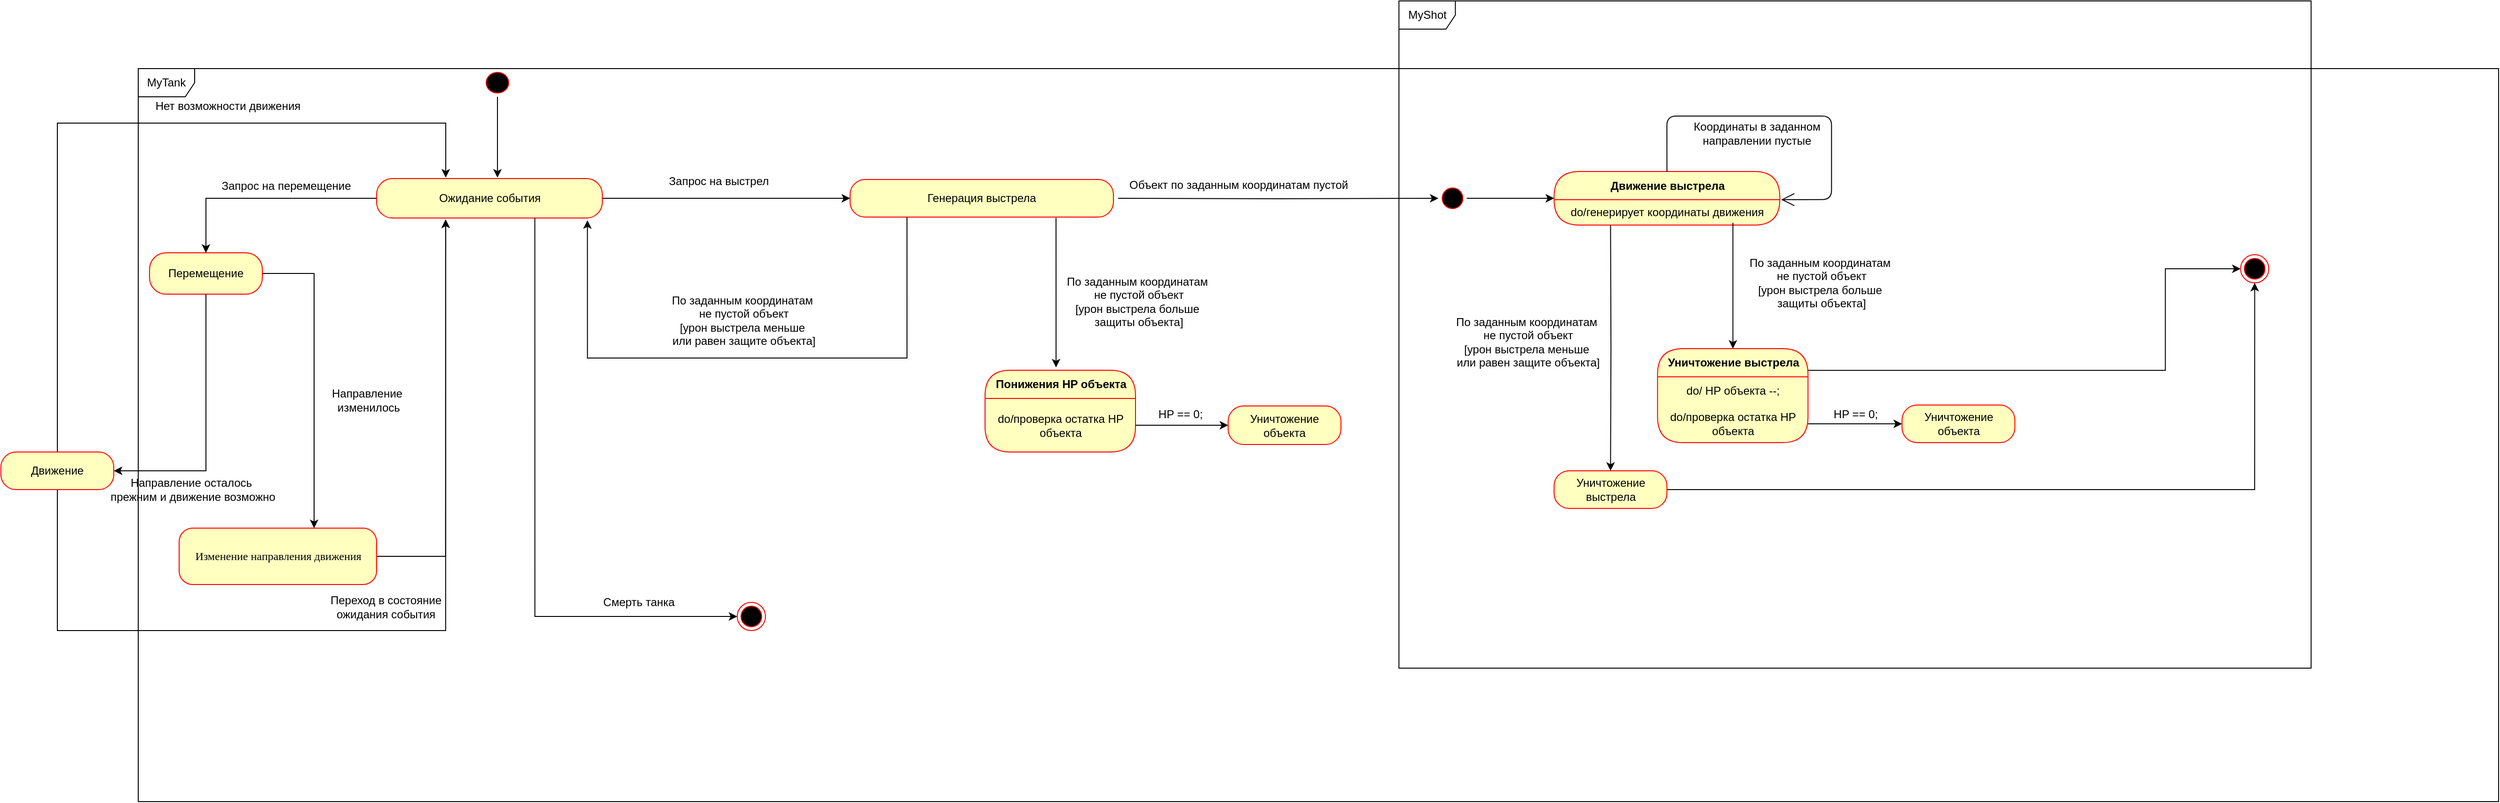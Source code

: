 <mxfile version="12.6.5" type="device"><diagram name="Page-1" id="58cdce13-f638-feb5-8d6f-7d28b1aa9fa0"><mxGraphModel dx="1264" dy="-1108" grid="1" gridSize="10" guides="1" tooltips="1" connect="1" arrows="1" fold="1" page="1" pageScale="1" pageWidth="1100" pageHeight="850" background="#ffffff" math="0" shadow="0"><root><mxCell id="0"/><mxCell id="1" parent="0"/><mxCell id="hEiZsknJWSHUWj6NtfvM-56" style="edgeStyle=orthogonalEdgeStyle;rounded=0;orthogonalLoop=1;jettySize=auto;html=1;" parent="1" edge="1"><mxGeometry relative="1" as="geometry"><mxPoint x="90" y="578" as="targetPoint"/></mxGeometry></mxCell><mxCell id="hEiZsknJWSHUWj6NtfvM-96" value="MyShot" style="shape=umlFrame;whiteSpace=wrap;html=1;" parent="1" vertex="1"><mxGeometry x="1510.64" y="1760" width="970" height="710" as="geometry"/></mxCell><mxCell id="hEiZsknJWSHUWj6NtfvM-179" style="edgeStyle=orthogonalEdgeStyle;rounded=0;orthogonalLoop=1;jettySize=auto;html=1;entryX=0;entryY=0.5;entryDx=0;entryDy=0;" parent="1" source="hEiZsknJWSHUWj6NtfvM-180" target="hEiZsknJWSHUWj6NtfvM-182" edge="1"><mxGeometry relative="1" as="geometry"/></mxCell><mxCell id="hEiZsknJWSHUWj6NtfvM-180" value="" style="ellipse;html=1;shape=startState;fillColor=#000000;strokeColor=#ff0000;rounded=1;shadow=0;comic=0;labelBackgroundColor=none;fontFamily=Verdana;fontSize=12;fontColor=#000000;align=center;direction=south;" parent="1" vertex="1"><mxGeometry x="1552.64" y="1955" width="30" height="30" as="geometry"/></mxCell><mxCell id="hEiZsknJWSHUWj6NtfvM-181" style="edgeStyle=orthogonalEdgeStyle;rounded=0;orthogonalLoop=1;jettySize=auto;html=1;entryX=0.5;entryY=0;entryDx=0;entryDy=0;" parent="1" target="hEiZsknJWSHUWj6NtfvM-198" edge="1"><mxGeometry relative="1" as="geometry"><mxPoint x="1735.64" y="2206" as="targetPoint"/><mxPoint x="1735.64" y="1996" as="sourcePoint"/></mxGeometry></mxCell><mxCell id="hEiZsknJWSHUWj6NtfvM-182" value="Движение выстрела" style="swimlane;html=1;fontStyle=1;align=center;verticalAlign=middle;childLayout=stackLayout;horizontal=1;startSize=30;horizontalStack=0;resizeParent=0;resizeLast=1;container=0;fontColor=#000000;collapsible=0;rounded=1;arcSize=30;strokeColor=#ff0000;fillColor=#ffffc0;swimlaneFillColor=#ffffc0;" parent="1" vertex="1"><mxGeometry x="1675.64" y="1941.5" width="240" height="57" as="geometry"/></mxCell><mxCell id="hEiZsknJWSHUWj6NtfvM-183" value="do/генерирует координаты движения" style="text;html=1;strokeColor=none;fillColor=none;align=center;verticalAlign=middle;spacingLeft=4;spacingRight=4;whiteSpace=wrap;overflow=hidden;rotatable=0;fontColor=#000000;" parent="hEiZsknJWSHUWj6NtfvM-182" vertex="1"><mxGeometry y="30" width="240" height="27" as="geometry"/></mxCell><mxCell id="hEiZsknJWSHUWj6NtfvM-184" value="" style="endArrow=open;endFill=1;endSize=12;html=1;exitX=0.5;exitY=0;exitDx=0;exitDy=0;edgeStyle=orthogonalEdgeStyle;entryX=1.006;entryY=-0.002;entryDx=0;entryDy=0;entryPerimeter=0;" parent="hEiZsknJWSHUWj6NtfvM-182" source="hEiZsknJWSHUWj6NtfvM-182" target="hEiZsknJWSHUWj6NtfvM-183" edge="1"><mxGeometry width="160" relative="1" as="geometry"><mxPoint x="180" y="-63" as="sourcePoint"/><mxPoint x="350" as="targetPoint"/><Array as="points"><mxPoint x="120" y="-59"/><mxPoint x="295" y="-59"/><mxPoint x="295" y="30"/></Array></mxGeometry></mxCell><mxCell id="hEiZsknJWSHUWj6NtfvM-185" value="Координаты в заданном&lt;br&gt;направлении пустые" style="text;html=1;align=center;verticalAlign=middle;resizable=0;points=[];autosize=1;" parent="1" vertex="1"><mxGeometry x="1815.64" y="1886" width="150" height="30" as="geometry"/></mxCell><mxCell id="hEiZsknJWSHUWj6NtfvM-186" style="edgeStyle=orthogonalEdgeStyle;rounded=0;orthogonalLoop=1;jettySize=auto;html=1;" parent="1" edge="1"><mxGeometry relative="1" as="geometry"><mxPoint x="1865.78" y="2130" as="targetPoint"/><mxPoint x="1865.78" y="1996" as="sourcePoint"/></mxGeometry></mxCell><mxCell id="hEiZsknJWSHUWj6NtfvM-187" value="По заданным координатам&lt;br&gt;&amp;nbsp;не пустой объект&lt;br&gt;[урон выстрела больше&lt;br&gt;&amp;nbsp;защиты объекта]" style="text;html=1;align=center;verticalAlign=middle;resizable=0;points=[];autosize=1;rotation=0;" parent="1" vertex="1"><mxGeometry x="1872.78" y="2030" width="170" height="60" as="geometry"/></mxCell><mxCell id="hEiZsknJWSHUWj6NtfvM-188" value="Уничтожение объекта" style="rounded=1;whiteSpace=wrap;html=1;arcSize=40;fontColor=#000000;fillColor=#ffffc0;strokeColor=#ff0000;" parent="1" vertex="1"><mxGeometry x="2045.64" y="2190" width="120" height="40" as="geometry"/></mxCell><mxCell id="hEiZsknJWSHUWj6NtfvM-189" value="По заданным координатам&lt;br&gt;&amp;nbsp;не пустой объект&lt;br&gt;[урон выстрела меньше&lt;br&gt;&amp;nbsp;или равен защите объекта]" style="text;html=1;align=center;verticalAlign=middle;resizable=0;points=[];autosize=1;rotation=0;" parent="1" vertex="1"><mxGeometry x="1560.64" y="2093" width="170" height="60" as="geometry"/></mxCell><mxCell id="hEiZsknJWSHUWj6NtfvM-190" value="Уничтожение выстрела" style="swimlane;html=1;fontStyle=1;align=center;verticalAlign=middle;childLayout=stackLayout;horizontal=1;startSize=30;horizontalStack=0;resizeParent=0;resizeLast=1;container=0;fontColor=#000000;collapsible=0;rounded=1;arcSize=30;strokeColor=#ff0000;fillColor=#ffffc0;swimlaneFillColor=#ffffc0;" parent="1" vertex="1"><mxGeometry x="1785.64" y="2130" width="160" height="100" as="geometry"/></mxCell><mxCell id="hEiZsknJWSHUWj6NtfvM-191" value="do/ HP объекта --;" style="text;html=1;strokeColor=none;fillColor=none;align=center;verticalAlign=middle;spacingLeft=4;spacingRight=4;whiteSpace=wrap;overflow=hidden;rotatable=0;fontColor=#000000;" parent="hEiZsknJWSHUWj6NtfvM-190" vertex="1"><mxGeometry y="30" width="160" height="30" as="geometry"/></mxCell><mxCell id="hEiZsknJWSHUWj6NtfvM-192" value="do/проверка остатка HP объекта" style="text;html=1;strokeColor=none;fillColor=none;align=center;verticalAlign=middle;spacingLeft=4;spacingRight=4;whiteSpace=wrap;overflow=hidden;rotatable=0;fontColor=#000000;" parent="hEiZsknJWSHUWj6NtfvM-190" vertex="1"><mxGeometry y="60" width="160" height="40" as="geometry"/></mxCell><mxCell id="hEiZsknJWSHUWj6NtfvM-193" style="edgeStyle=orthogonalEdgeStyle;rounded=0;orthogonalLoop=1;jettySize=auto;html=1;" parent="1" source="hEiZsknJWSHUWj6NtfvM-192" edge="1"><mxGeometry relative="1" as="geometry"><mxPoint x="2045.64" y="2210" as="targetPoint"/></mxGeometry></mxCell><mxCell id="hEiZsknJWSHUWj6NtfvM-194" value="HP == 0;" style="text;html=1;align=center;verticalAlign=middle;resizable=0;points=[];autosize=1;" parent="1" vertex="1"><mxGeometry x="1965.64" y="2190" width="60" height="20" as="geometry"/></mxCell><mxCell id="hEiZsknJWSHUWj6NtfvM-195" style="edgeStyle=orthogonalEdgeStyle;rounded=0;orthogonalLoop=1;jettySize=auto;html=1;entryX=0;entryY=0.5;entryDx=0;entryDy=0;exitX=1.002;exitY=0.231;exitDx=0;exitDy=0;exitPerimeter=0;" parent="1" source="hEiZsknJWSHUWj6NtfvM-190" target="hEiZsknJWSHUWj6NtfvM-196" edge="1"><mxGeometry relative="1" as="geometry"><mxPoint x="2355.64" y="2090" as="targetPoint"/><mxPoint x="1943.64" y="2148" as="sourcePoint"/><Array as="points"><mxPoint x="2325.64" y="2153"/><mxPoint x="2325.64" y="2045"/></Array></mxGeometry></mxCell><mxCell id="hEiZsknJWSHUWj6NtfvM-196" value="" style="ellipse;html=1;shape=endState;fillColor=#000000;strokeColor=#ff0000;" parent="1" vertex="1"><mxGeometry x="2405.64" y="2030" width="30" height="30" as="geometry"/></mxCell><mxCell id="hEiZsknJWSHUWj6NtfvM-197" style="edgeStyle=orthogonalEdgeStyle;rounded=0;orthogonalLoop=1;jettySize=auto;html=1;entryX=0.5;entryY=1;entryDx=0;entryDy=0;" parent="1" source="hEiZsknJWSHUWj6NtfvM-198" target="hEiZsknJWSHUWj6NtfvM-196" edge="1"><mxGeometry relative="1" as="geometry"/></mxCell><mxCell id="hEiZsknJWSHUWj6NtfvM-198" value="Уничтожение выстрела" style="rounded=1;whiteSpace=wrap;html=1;arcSize=40;fontColor=#000000;fillColor=#ffffc0;strokeColor=#ff0000;" parent="1" vertex="1"><mxGeometry x="1675.64" y="2260" width="120" height="40" as="geometry"/></mxCell><mxCell id="hEiZsknJWSHUWj6NtfvM-199" style="edgeStyle=orthogonalEdgeStyle;rounded=0;orthogonalLoop=1;jettySize=auto;html=1;" parent="1" target="hEiZsknJWSHUWj6NtfvM-180" edge="1"><mxGeometry relative="1" as="geometry"><mxPoint x="1212" y="1970" as="sourcePoint"/></mxGeometry></mxCell><mxCell id="hEiZsknJWSHUWj6NtfvM-200" style="edgeStyle=orthogonalEdgeStyle;rounded=0;orthogonalLoop=1;jettySize=auto;html=1;exitX=0.782;exitY=1.023;exitDx=0;exitDy=0;exitPerimeter=0;" parent="1" source="hEiZsknJWSHUWj6NtfvM-242" edge="1"><mxGeometry relative="1" as="geometry"><mxPoint x="1146" y="2150" as="targetPoint"/><mxPoint x="1146" y="2025" as="sourcePoint"/></mxGeometry></mxCell><mxCell id="hEiZsknJWSHUWj6NtfvM-201" value="По заданным координатам&lt;br&gt;&amp;nbsp;не пустой объект&lt;br&gt;[урон выстрела больше&lt;br&gt;&amp;nbsp;защиты объекта]" style="text;html=1;align=center;verticalAlign=middle;resizable=0;points=[];autosize=1;rotation=0;" parent="1" vertex="1"><mxGeometry x="1147.0" y="2050" width="170" height="60" as="geometry"/></mxCell><mxCell id="hEiZsknJWSHUWj6NtfvM-202" value="Уничтожение объекта" style="rounded=1;whiteSpace=wrap;html=1;arcSize=40;fontColor=#000000;fillColor=#ffffc0;strokeColor=#ff0000;" parent="1" vertex="1"><mxGeometry x="1329.0" y="2191" width="120" height="41" as="geometry"/></mxCell><mxCell id="hEiZsknJWSHUWj6NtfvM-203" value="Понижения HP объекта" style="swimlane;html=1;fontStyle=1;align=center;verticalAlign=middle;childLayout=stackLayout;horizontal=1;startSize=30;horizontalStack=0;resizeParent=0;resizeLast=1;container=0;fontColor=#000000;collapsible=0;rounded=1;arcSize=30;strokeColor=#ff0000;fillColor=#ffffc0;swimlaneFillColor=#ffffc0;" parent="1" vertex="1"><mxGeometry x="1070.5" y="2153" width="160" height="87" as="geometry"/></mxCell><mxCell id="hEiZsknJWSHUWj6NtfvM-205" value="do/проверка остатка HP объекта" style="text;html=1;strokeColor=none;fillColor=none;align=center;verticalAlign=middle;spacingLeft=4;spacingRight=4;whiteSpace=wrap;overflow=hidden;rotatable=0;fontColor=#000000;" parent="hEiZsknJWSHUWj6NtfvM-203" vertex="1"><mxGeometry y="30" width="160" height="57" as="geometry"/></mxCell><mxCell id="hEiZsknJWSHUWj6NtfvM-206" style="edgeStyle=orthogonalEdgeStyle;rounded=0;orthogonalLoop=1;jettySize=auto;html=1;entryX=0;entryY=0.5;entryDx=0;entryDy=0;" parent="1" source="hEiZsknJWSHUWj6NtfvM-205" target="hEiZsknJWSHUWj6NtfvM-202" edge="1"><mxGeometry relative="1" as="geometry"/></mxCell><mxCell id="hEiZsknJWSHUWj6NtfvM-207" value="HP == 0;" style="text;html=1;align=center;verticalAlign=middle;resizable=0;points=[];autosize=1;" parent="1" vertex="1"><mxGeometry x="1248" y="2190" width="60" height="20" as="geometry"/></mxCell><mxCell id="hEiZsknJWSHUWj6NtfvM-208" style="edgeStyle=orthogonalEdgeStyle;rounded=0;orthogonalLoop=1;jettySize=auto;html=1;exitX=0.216;exitY=0.989;exitDx=0;exitDy=0;exitPerimeter=0;entryX=0.934;entryY=1.057;entryDx=0;entryDy=0;entryPerimeter=0;" parent="1" source="hEiZsknJWSHUWj6NtfvM-242" target="hEiZsknJWSHUWj6NtfvM-245" edge="1"><mxGeometry relative="1" as="geometry"><mxPoint x="647" y="2015" as="targetPoint"/><mxPoint x="987" y="2025" as="sourcePoint"/><Array as="points"><mxPoint x="988" y="2140"/><mxPoint x="648" y="2140"/></Array></mxGeometry></mxCell><mxCell id="hEiZsknJWSHUWj6NtfvM-209" value="По заданным координатам&lt;br&gt;&amp;nbsp;не пустой объект&lt;br&gt;[урон выстрела меньше&lt;br&gt;&amp;nbsp;или равен защите объекта]" style="text;html=1;align=center;verticalAlign=middle;resizable=0;points=[];autosize=1;rotation=0;" parent="1" vertex="1"><mxGeometry x="727" y="2070" width="170" height="60" as="geometry"/></mxCell><mxCell id="hEiZsknJWSHUWj6NtfvM-216" style="edgeStyle=orthogonalEdgeStyle;rounded=0;orthogonalLoop=1;jettySize=auto;html=1;entryX=0.5;entryY=0;entryDx=0;entryDy=0;" parent="1" source="hEiZsknJWSHUWj6NtfvM-215" edge="1"><mxGeometry relative="1" as="geometry"><mxPoint x="552" y="1948" as="targetPoint"/></mxGeometry></mxCell><mxCell id="hEiZsknJWSHUWj6NtfvM-215" value="" style="ellipse;html=1;shape=startState;fillColor=#000000;strokeColor=#ff0000;rounded=1;shadow=0;comic=0;labelBackgroundColor=none;fontFamily=Verdana;fontSize=12;fontColor=#000000;align=center;direction=south;" parent="1" vertex="1"><mxGeometry x="536" y="1832" width="32" height="30" as="geometry"/></mxCell><mxCell id="hEiZsknJWSHUWj6NtfvM-227" value="Запрос на перемещение" style="text;html=1;align=center;verticalAlign=middle;resizable=0;points=[];autosize=1;" parent="1" vertex="1"><mxGeometry x="252" y="1946.5" width="150" height="20" as="geometry"/></mxCell><mxCell id="hEiZsknJWSHUWj6NtfvM-230" value="Запрос на выстрел" style="text;html=1;align=center;verticalAlign=middle;resizable=0;points=[];autosize=1;" parent="1" vertex="1"><mxGeometry x="727" y="1941.5" width="120" height="20" as="geometry"/></mxCell><mxCell id="hEiZsknJWSHUWj6NtfvM-234" value="Смерть танка" style="text;html=1;align=center;verticalAlign=middle;resizable=0;points=[];autosize=1;" parent="1" vertex="1"><mxGeometry x="657" y="2390" width="90" height="20" as="geometry"/></mxCell><mxCell id="hEiZsknJWSHUWj6NtfvM-235" value="" style="ellipse;html=1;shape=endState;fillColor=#000000;strokeColor=#ff0000;" parent="1" vertex="1"><mxGeometry x="807" y="2400" width="30" height="30" as="geometry"/></mxCell><mxCell id="hEiZsknJWSHUWj6NtfvM-255" style="edgeStyle=orthogonalEdgeStyle;rounded=0;orthogonalLoop=1;jettySize=auto;html=1;" parent="1" source="hEiZsknJWSHUWj6NtfvM-239" edge="1"><mxGeometry relative="1" as="geometry"><mxPoint x="357" y="2321" as="targetPoint"/><Array as="points"><mxPoint x="357" y="2050"/><mxPoint x="357" y="2310"/><mxPoint x="357" y="2310"/></Array></mxGeometry></mxCell><mxCell id="hEiZsknJWSHUWj6NtfvM-261" style="edgeStyle=orthogonalEdgeStyle;rounded=0;orthogonalLoop=1;jettySize=auto;html=1;entryX=1;entryY=0.5;entryDx=0;entryDy=0;" parent="1" source="hEiZsknJWSHUWj6NtfvM-239" target="hEiZsknJWSHUWj6NtfvM-259" edge="1"><mxGeometry relative="1" as="geometry"><Array as="points"><mxPoint x="242" y="2260"/></Array></mxGeometry></mxCell><mxCell id="hEiZsknJWSHUWj6NtfvM-239" value="Перемещение" style="rounded=1;whiteSpace=wrap;html=1;arcSize=40;fontColor=#000000;fillColor=#ffffc0;strokeColor=#ff0000;" parent="1" vertex="1"><mxGeometry x="182" y="2028" width="120" height="44" as="geometry"/></mxCell><mxCell id="hEiZsknJWSHUWj6NtfvM-242" value="Генерация выстрела" style="rounded=1;whiteSpace=wrap;html=1;arcSize=40;fontColor=#000000;fillColor=#ffffc0;strokeColor=#ff0000;" parent="1" vertex="1"><mxGeometry x="927" y="1950" width="280" height="40" as="geometry"/></mxCell><mxCell id="hEiZsknJWSHUWj6NtfvM-244" value="Объект по заданным координатам пустой" style="text;html=1;" parent="1" vertex="1"><mxGeometry x="1222" y="1941.5" width="245" height="30" as="geometry"/></mxCell><mxCell id="hEiZsknJWSHUWj6NtfvM-250" style="edgeStyle=orthogonalEdgeStyle;rounded=0;orthogonalLoop=1;jettySize=auto;html=1;entryX=0;entryY=0.5;entryDx=0;entryDy=0;" parent="1" source="hEiZsknJWSHUWj6NtfvM-245" target="hEiZsknJWSHUWj6NtfvM-242" edge="1"><mxGeometry relative="1" as="geometry"/></mxCell><mxCell id="hEiZsknJWSHUWj6NtfvM-251" style="edgeStyle=orthogonalEdgeStyle;rounded=0;orthogonalLoop=1;jettySize=auto;html=1;entryX=0;entryY=0.5;entryDx=0;entryDy=0;" parent="1" target="hEiZsknJWSHUWj6NtfvM-235" edge="1"><mxGeometry relative="1" as="geometry"><mxPoint x="591.75" y="1990" as="sourcePoint"/><Array as="points"><mxPoint x="592" y="2415"/></Array></mxGeometry></mxCell><mxCell id="hEiZsknJWSHUWj6NtfvM-252" style="edgeStyle=orthogonalEdgeStyle;rounded=0;orthogonalLoop=1;jettySize=auto;html=1;entryX=0.5;entryY=0;entryDx=0;entryDy=0;" parent="1" source="hEiZsknJWSHUWj6NtfvM-245" target="hEiZsknJWSHUWj6NtfvM-239" edge="1"><mxGeometry relative="1" as="geometry"/></mxCell><mxCell id="hEiZsknJWSHUWj6NtfvM-245" value="Ожидание события" style="rounded=1;whiteSpace=wrap;html=1;arcSize=40;fontColor=#000000;fillColor=#ffffc0;strokeColor=#ff0000;" parent="1" vertex="1"><mxGeometry x="423.5" y="1949" width="240" height="42" as="geometry"/></mxCell><mxCell id="hEiZsknJWSHUWj6NtfvM-257" style="edgeStyle=orthogonalEdgeStyle;rounded=0;orthogonalLoop=1;jettySize=auto;html=1;entryX=0.306;entryY=1.037;entryDx=0;entryDy=0;entryPerimeter=0;" parent="1" source="hEiZsknJWSHUWj6NtfvM-253" target="hEiZsknJWSHUWj6NtfvM-245" edge="1"><mxGeometry relative="1" as="geometry"><mxPoint x="497" y="2000" as="targetPoint"/><Array as="points"><mxPoint x="497" y="2351"/></Array></mxGeometry></mxCell><mxCell id="hEiZsknJWSHUWj6NtfvM-253" value="Изменение направления движения" style="rounded=1;whiteSpace=wrap;html=1;arcSize=24;fillColor=#ffffc0;strokeColor=#ff0000;shadow=0;comic=0;labelBackgroundColor=none;fontFamily=Verdana;fontSize=12;fontColor=#000000;align=center;" parent="1" vertex="1"><mxGeometry x="213.5" y="2321" width="210" height="60" as="geometry"/></mxCell><mxCell id="hEiZsknJWSHUWj6NtfvM-256" value="Направление&lt;br&gt;&amp;nbsp;изменилось" style="text;html=1;align=center;verticalAlign=middle;resizable=0;points=[];autosize=1;" parent="1" vertex="1"><mxGeometry x="368" y="2170" width="90" height="30" as="geometry"/></mxCell><mxCell id="hEiZsknJWSHUWj6NtfvM-258" value="Переход в состояние &lt;br&gt;ожидания события" style="text;html=1;align=center;verticalAlign=middle;resizable=0;points=[];autosize=1;rotation=0;" parent="1" vertex="1"><mxGeometry x="368" y="2390" width="130" height="30" as="geometry"/></mxCell><mxCell id="hEiZsknJWSHUWj6NtfvM-266" style="edgeStyle=orthogonalEdgeStyle;rounded=0;orthogonalLoop=1;jettySize=auto;html=1;entryX=0.306;entryY=1.038;entryDx=0;entryDy=0;entryPerimeter=0;" parent="1" source="hEiZsknJWSHUWj6NtfvM-259" target="hEiZsknJWSHUWj6NtfvM-245" edge="1"><mxGeometry relative="1" as="geometry"><mxPoint x="497" y="2000" as="targetPoint"/><Array as="points"><mxPoint x="84" y="2430"/><mxPoint x="497" y="2430"/></Array></mxGeometry></mxCell><mxCell id="hEiZsknJWSHUWj6NtfvM-267" style="edgeStyle=orthogonalEdgeStyle;rounded=0;orthogonalLoop=1;jettySize=auto;html=1;" parent="1" source="hEiZsknJWSHUWj6NtfvM-259" edge="1"><mxGeometry relative="1" as="geometry"><mxPoint x="497" y="1948" as="targetPoint"/><Array as="points"><mxPoint x="84" y="1890"/><mxPoint x="497" y="1890"/></Array></mxGeometry></mxCell><mxCell id="hEiZsknJWSHUWj6NtfvM-259" value="Движение" style="rounded=1;whiteSpace=wrap;html=1;arcSize=40;fontColor=#000000;fillColor=#ffffc0;strokeColor=#ff0000;" parent="1" vertex="1"><mxGeometry x="24" y="2240" width="120" height="40" as="geometry"/></mxCell><mxCell id="hEiZsknJWSHUWj6NtfvM-262" value="Направление осталось&lt;br&gt;&amp;nbsp;прежним и движение возможно" style="text;html=1;align=center;verticalAlign=middle;resizable=0;points=[];autosize=1;" parent="1" vertex="1"><mxGeometry x="131" y="2264.5" width="190" height="30" as="geometry"/></mxCell><mxCell id="hEiZsknJWSHUWj6NtfvM-268" value="Нет возможности движения" style="text;html=1;align=center;verticalAlign=middle;resizable=0;points=[];autosize=1;" parent="1" vertex="1"><mxGeometry x="179.5" y="1862" width="170" height="20" as="geometry"/></mxCell><mxCell id="hEiZsknJWSHUWj6NtfvM-270" value="MyTank" style="shape=umlFrame;whiteSpace=wrap;html=1;" parent="1" vertex="1"><mxGeometry x="170" y="1832" width="2510" height="780" as="geometry"/></mxCell></root></mxGraphModel></diagram></mxfile>